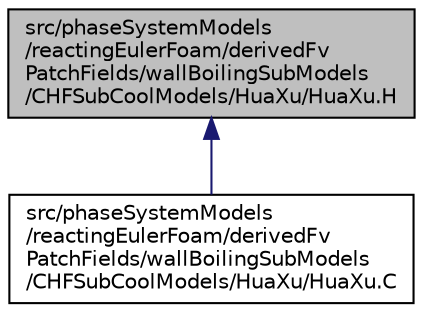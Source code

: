 digraph "src/phaseSystemModels/reactingEulerFoam/derivedFvPatchFields/wallBoilingSubModels/CHFSubCoolModels/HuaXu/HuaXu.H"
{
  bgcolor="transparent";
  edge [fontname="Helvetica",fontsize="10",labelfontname="Helvetica",labelfontsize="10"];
  node [fontname="Helvetica",fontsize="10",shape=record];
  Node1 [label="src/phaseSystemModels\l/reactingEulerFoam/derivedFv\lPatchFields/wallBoilingSubModels\l/CHFSubCoolModels/HuaXu/HuaXu.H",height=0.2,width=0.4,color="black", fillcolor="grey75", style="filled" fontcolor="black"];
  Node1 -> Node2 [dir="back",color="midnightblue",fontsize="10",style="solid",fontname="Helvetica"];
  Node2 [label="src/phaseSystemModels\l/reactingEulerFoam/derivedFv\lPatchFields/wallBoilingSubModels\l/CHFSubCoolModels/HuaXu/HuaXu.C",height=0.2,width=0.4,color="black",URL="$HuaXu_8C.html"];
}
